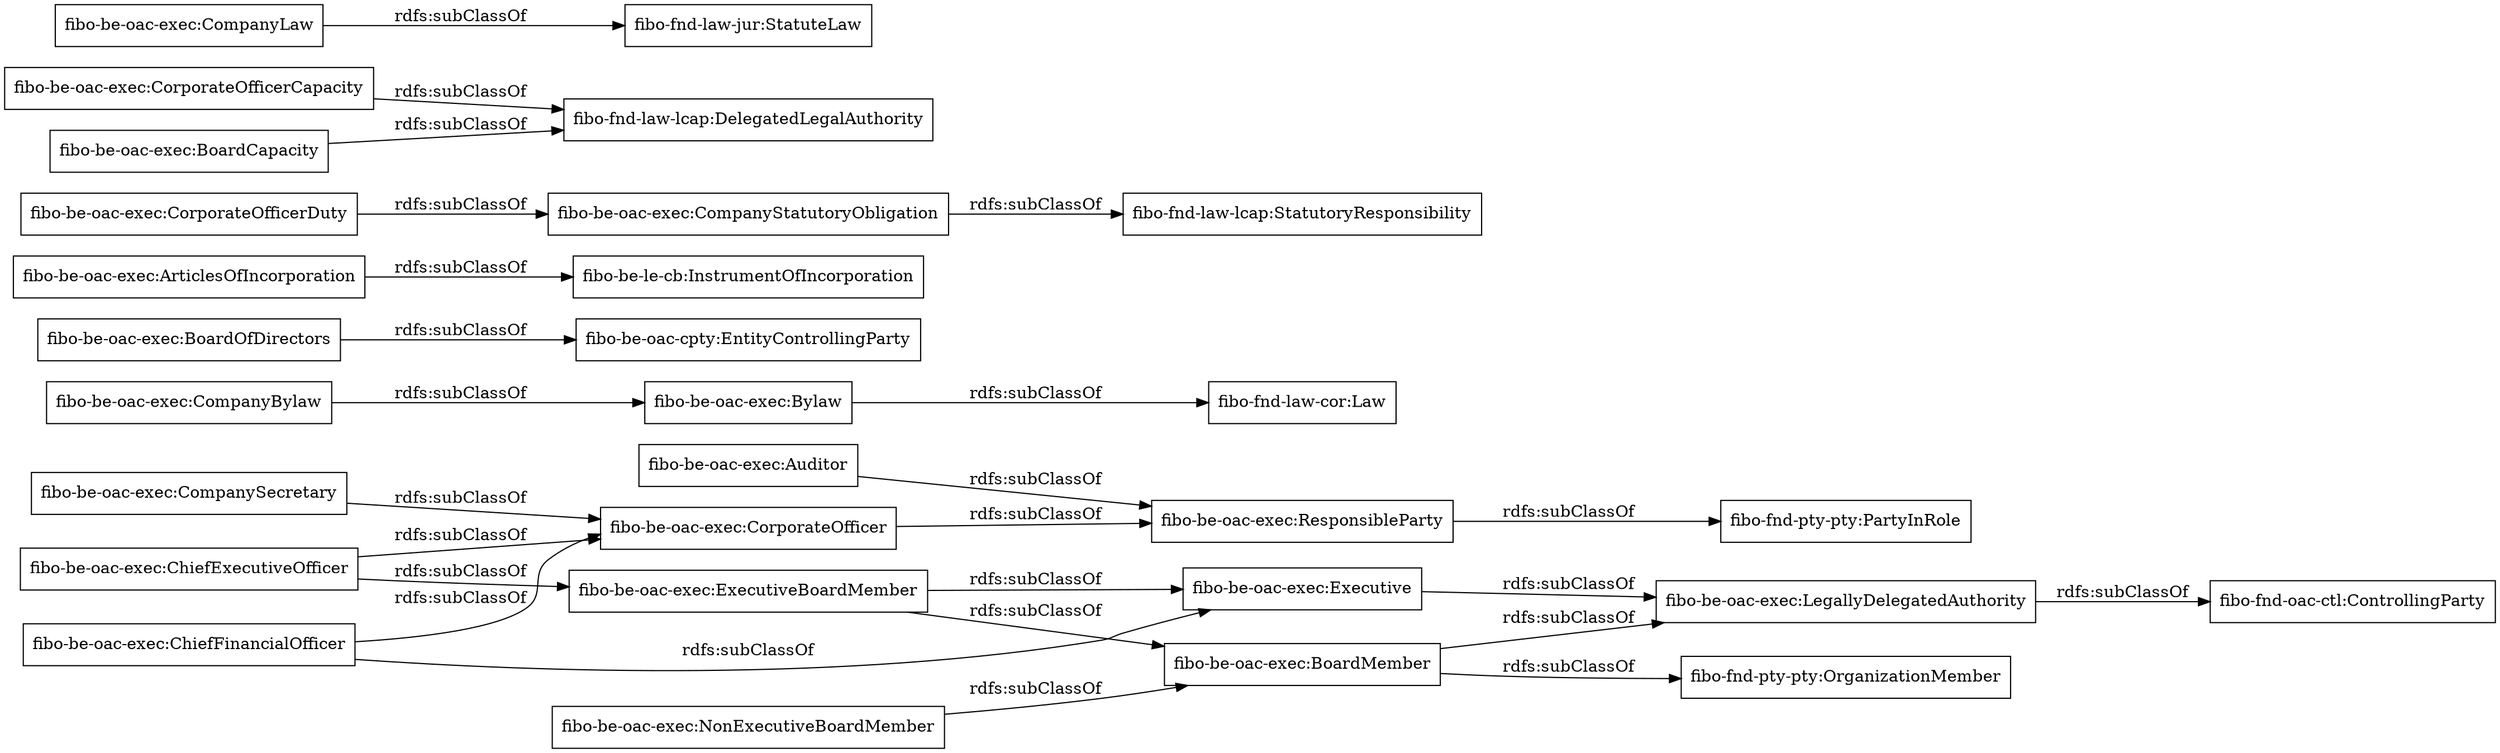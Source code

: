 digraph ar2dtool_diagram { 
rankdir=LR;
size="1000"
node [shape = rectangle, color="black"]; "fibo-be-oac-exec:ChiefFinancialOfficer" "fibo-be-oac-exec:BoardMember" "fibo-be-oac-exec:CorporateOfficer" "fibo-be-oac-exec:CompanyBylaw" "fibo-be-oac-exec:BoardOfDirectors" "fibo-be-oac-exec:Auditor" "fibo-be-oac-exec:ArticlesOfIncorporation" "fibo-be-oac-exec:ChiefExecutiveOfficer" "fibo-be-oac-exec:CorporateOfficerDuty" "fibo-be-oac-exec:ResponsibleParty" "fibo-be-oac-exec:LegallyDelegatedAuthority" "fibo-be-oac-exec:NonExecutiveBoardMember" "fibo-be-le-cb:InstrumentOfIncorporation" "fibo-be-oac-exec:ExecutiveBoardMember" "fibo-be-oac-exec:CorporateOfficerCapacity" "fibo-be-oac-exec:CompanyStatutoryObligation" "fibo-be-oac-exec:Bylaw" "fibo-be-oac-exec:Executive" "fibo-be-oac-exec:CompanyLaw" "fibo-be-oac-exec:BoardCapacity" "fibo-be-oac-exec:CompanySecretary" ; /*classes style*/
	"fibo-be-oac-exec:Auditor" -> "fibo-be-oac-exec:ResponsibleParty" [ label = "rdfs:subClassOf" ];
	"fibo-be-oac-exec:ResponsibleParty" -> "fibo-fnd-pty-pty:PartyInRole" [ label = "rdfs:subClassOf" ];
	"fibo-be-oac-exec:ExecutiveBoardMember" -> "fibo-be-oac-exec:Executive" [ label = "rdfs:subClassOf" ];
	"fibo-be-oac-exec:ExecutiveBoardMember" -> "fibo-be-oac-exec:BoardMember" [ label = "rdfs:subClassOf" ];
	"fibo-be-oac-exec:Bylaw" -> "fibo-fnd-law-cor:Law" [ label = "rdfs:subClassOf" ];
	"fibo-be-oac-exec:Executive" -> "fibo-be-oac-exec:LegallyDelegatedAuthority" [ label = "rdfs:subClassOf" ];
	"fibo-be-oac-exec:CorporateOfficerCapacity" -> "fibo-fnd-law-lcap:DelegatedLegalAuthority" [ label = "rdfs:subClassOf" ];
	"fibo-be-oac-exec:BoardOfDirectors" -> "fibo-be-oac-cpty:EntityControllingParty" [ label = "rdfs:subClassOf" ];
	"fibo-be-oac-exec:NonExecutiveBoardMember" -> "fibo-be-oac-exec:BoardMember" [ label = "rdfs:subClassOf" ];
	"fibo-be-oac-exec:ChiefExecutiveOfficer" -> "fibo-be-oac-exec:ExecutiveBoardMember" [ label = "rdfs:subClassOf" ];
	"fibo-be-oac-exec:ChiefExecutiveOfficer" -> "fibo-be-oac-exec:CorporateOfficer" [ label = "rdfs:subClassOf" ];
	"fibo-be-oac-exec:ChiefFinancialOfficer" -> "fibo-be-oac-exec:Executive" [ label = "rdfs:subClassOf" ];
	"fibo-be-oac-exec:ChiefFinancialOfficer" -> "fibo-be-oac-exec:CorporateOfficer" [ label = "rdfs:subClassOf" ];
	"fibo-be-oac-exec:ArticlesOfIncorporation" -> "fibo-be-le-cb:InstrumentOfIncorporation" [ label = "rdfs:subClassOf" ];
	"fibo-be-oac-exec:CompanyStatutoryObligation" -> "fibo-fnd-law-lcap:StatutoryResponsibility" [ label = "rdfs:subClassOf" ];
	"fibo-be-oac-exec:BoardMember" -> "fibo-fnd-pty-pty:OrganizationMember" [ label = "rdfs:subClassOf" ];
	"fibo-be-oac-exec:BoardMember" -> "fibo-be-oac-exec:LegallyDelegatedAuthority" [ label = "rdfs:subClassOf" ];
	"fibo-be-oac-exec:CompanyLaw" -> "fibo-fnd-law-jur:StatuteLaw" [ label = "rdfs:subClassOf" ];
	"fibo-be-oac-exec:CompanySecretary" -> "fibo-be-oac-exec:CorporateOfficer" [ label = "rdfs:subClassOf" ];
	"fibo-be-oac-exec:CorporateOfficer" -> "fibo-be-oac-exec:ResponsibleParty" [ label = "rdfs:subClassOf" ];
	"fibo-be-oac-exec:LegallyDelegatedAuthority" -> "fibo-fnd-oac-ctl:ControllingParty" [ label = "rdfs:subClassOf" ];
	"fibo-be-oac-exec:CorporateOfficerDuty" -> "fibo-be-oac-exec:CompanyStatutoryObligation" [ label = "rdfs:subClassOf" ];
	"fibo-be-oac-exec:CompanyBylaw" -> "fibo-be-oac-exec:Bylaw" [ label = "rdfs:subClassOf" ];
	"fibo-be-oac-exec:BoardCapacity" -> "fibo-fnd-law-lcap:DelegatedLegalAuthority" [ label = "rdfs:subClassOf" ];

}

